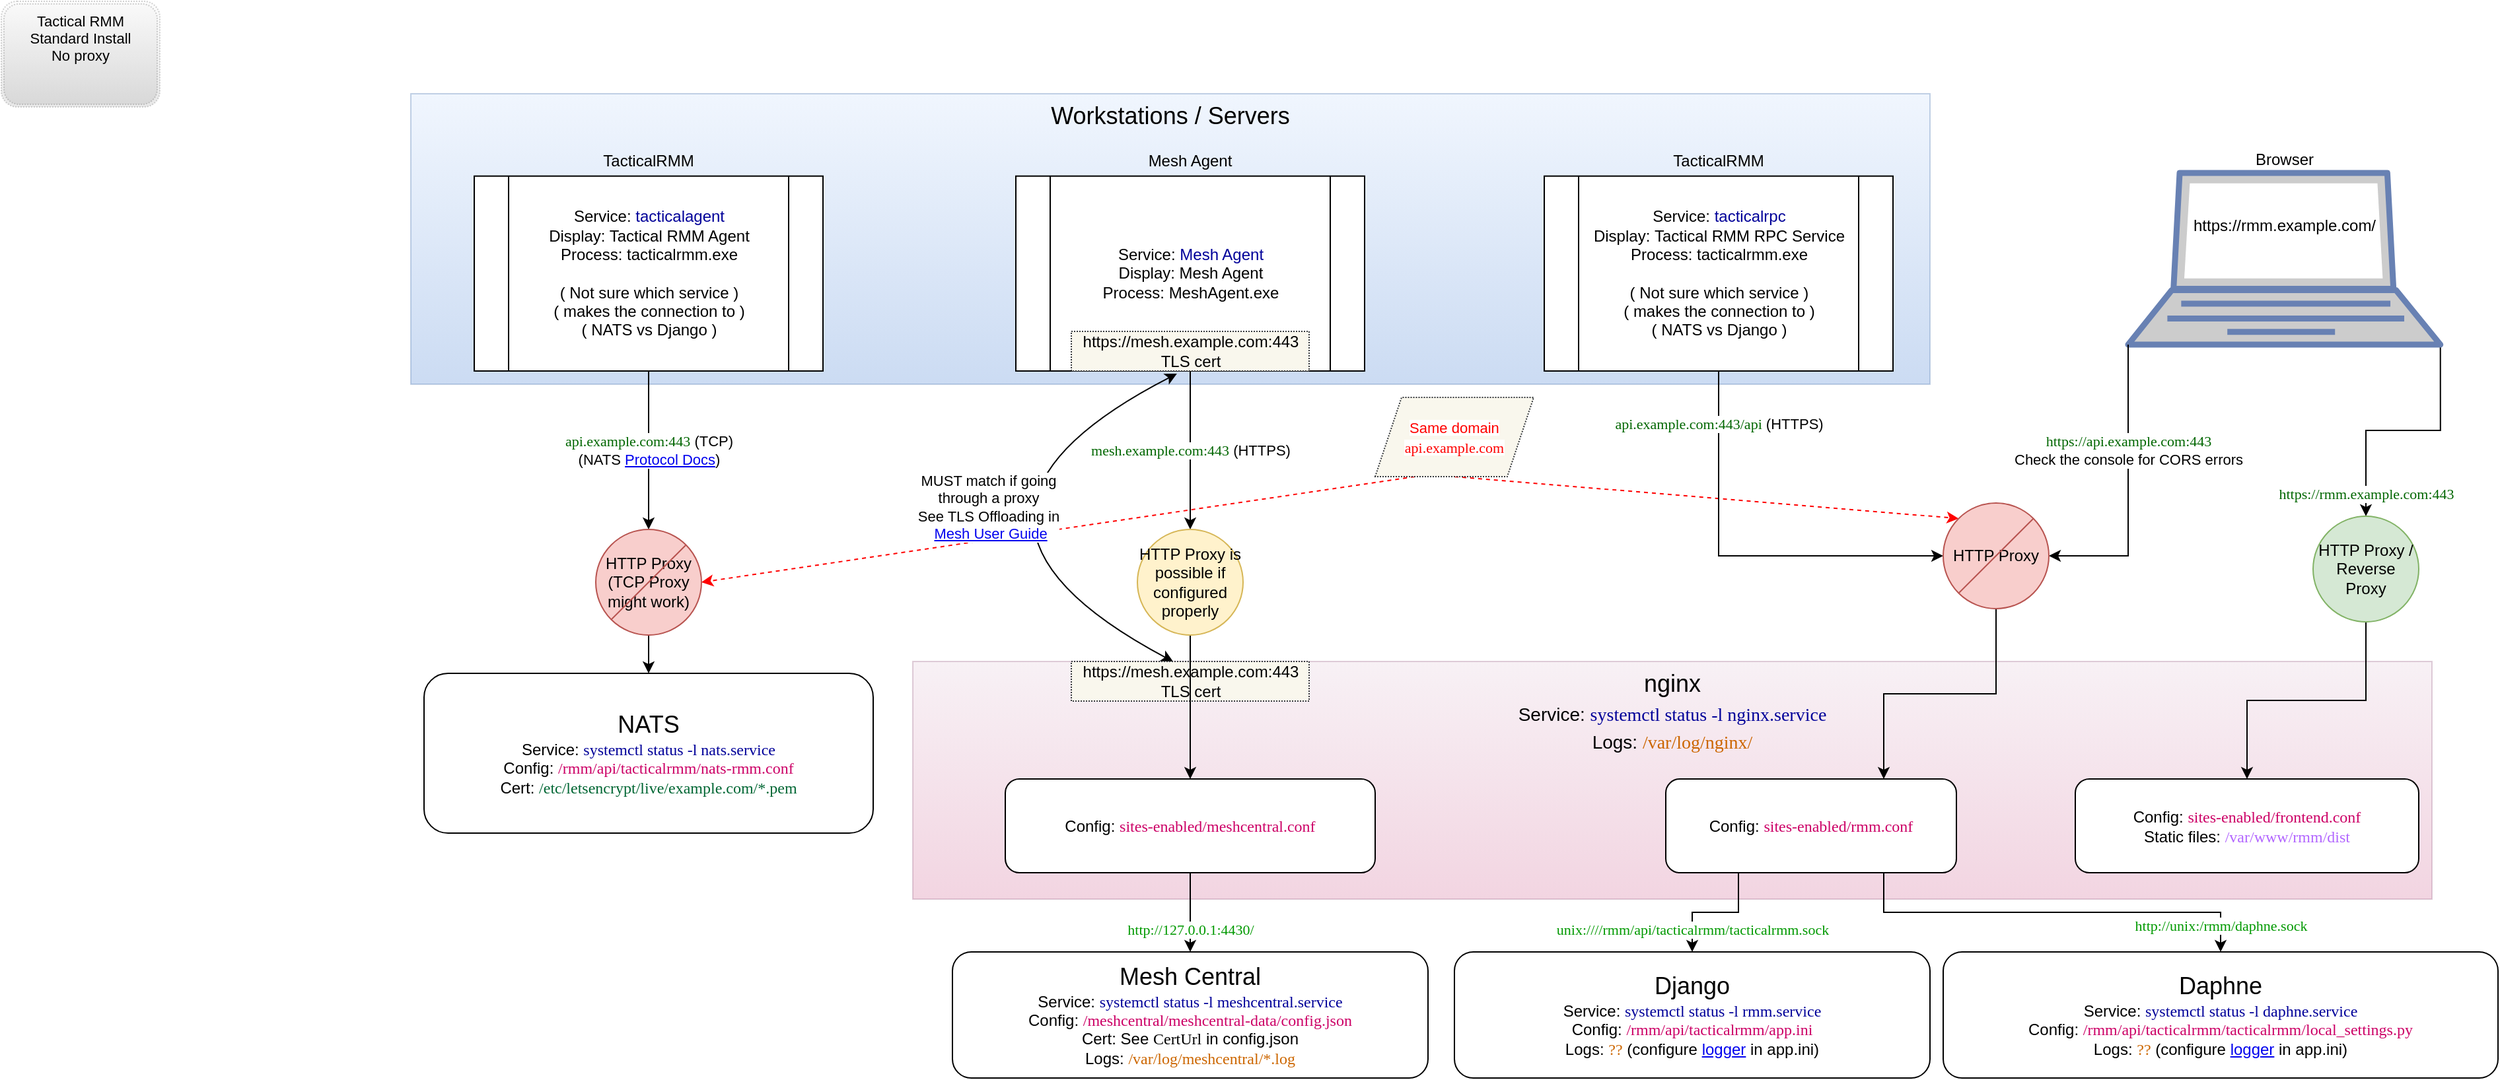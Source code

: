 <mxfile compressed="true" version="23.1.4" type="device"><diagram name="Page-1" id="d66fe2ae-3e9f-cf2f-6d29-e24063ad5d60"><mxGraphModel dx="3175" dy="639" grid="1" gridSize="10" guides="1" tooltips="1" connect="1" arrows="1" fold="1" page="1" pageScale="1" pageWidth="1100" pageHeight="850" background="none" math="0" shadow="0"><root><mxCell id="0"/><mxCell id="1" parent="0"/><mxCell id="UwL5glUZy5ZhumEicDV_-10" value="Workstations / Servers&lt;font style=&quot;font-size: 14px&quot;&gt;&lt;br&gt;&lt;/font&gt;" style="rounded=0;whiteSpace=wrap;html=1;fontSize=18;fillColor=#dae8fc;gradientColor=#7ea6e0;strokeColor=#6c8ebf;horizontal=1;verticalAlign=top;opacity=40;" parent="1" vertex="1"><mxGeometry x="-1880" y="80" width="1150" height="220" as="geometry"/></mxCell><mxCell id="ZKiDF-fkHTUO8mECEOT_-68" value="" style="endArrow=classic;html=1;shadow=0;dashed=1;startSize=6;endSize=6;strokeWidth=1;fillColor=none;exitX=0.25;exitY=1;exitDx=0;exitDy=0;entryX=1;entryY=0.5;entryDx=0;entryDy=0;strokeColor=#FF0000;" parent="1" source="ZKiDF-fkHTUO8mECEOT_-71" target="ZKiDF-fkHTUO8mECEOT_-49" edge="1"><mxGeometry width="50" height="50" relative="1" as="geometry"><mxPoint x="-740" y="310" as="sourcePoint"/><mxPoint x="-1240" y="340" as="targetPoint"/></mxGeometry></mxCell><mxCell id="ZKiDF-fkHTUO8mECEOT_-66" value="" style="endArrow=classic;html=1;shadow=0;dashed=1;startSize=6;endSize=6;strokeWidth=1;fillColor=none;entryX=0;entryY=0;entryDx=0;entryDy=0;exitX=0.5;exitY=1;exitDx=0;exitDy=0;strokeColor=#FF0000;" parent="1" source="ZKiDF-fkHTUO8mECEOT_-71" target="ZKiDF-fkHTUO8mECEOT_-64" edge="1"><mxGeometry width="50" height="50" relative="1" as="geometry"><mxPoint x="-697.3" y="280.84" as="sourcePoint"/><mxPoint x="-720" y="320" as="targetPoint"/></mxGeometry></mxCell><mxCell id="UwL5glUZy5ZhumEicDV_-7" value="nginx&lt;br&gt;&lt;font style=&quot;font-size: 14px&quot;&gt;Service: &lt;font color=&quot;#000099&quot;&gt;&lt;font face=&quot;Source Code Pro&quot; data-font-src=&quot;https://fonts.googleapis.com/css?family=Source+Code+Pro&quot;&gt;systemctl &lt;/font&gt;&lt;font face=&quot;Source Code Pro&quot; data-font-src=&quot;https://fonts.googleapis.com/css?family=Source+Code+Pro&quot;&gt;status&lt;/font&gt;&lt;font face=&quot;Source Code Pro&quot; data-font-src=&quot;https://fonts.googleapis.com/css?family=Source+Code+Pro&quot;&gt; -l nginx.service&lt;/font&gt;&lt;/font&gt;&lt;br&gt;Logs: &lt;font color=&quot;#cc6600&quot; face=&quot;Source Code Pro&quot; data-font-src=&quot;https://fonts.googleapis.com/css?family=Source+Code+Pro&quot;&gt;/var/log/nginx/&lt;/font&gt;&lt;br&gt;&lt;/font&gt;" style="rounded=0;whiteSpace=wrap;html=1;fontSize=18;fillColor=#e6d0de;strokeColor=#996185;horizontal=1;verticalAlign=top;opacity=30;gradientColor=#d5739d;" parent="1" vertex="1"><mxGeometry x="-1500" y="510" width="1150" height="180" as="geometry"/></mxCell><mxCell id="ZKiDF-fkHTUO8mECEOT_-6" value="&lt;span style=&quot;font-size: 11px ; font-style: normal ; font-weight: 400 ; letter-spacing: normal ; text-align: center ; text-indent: 0px ; text-transform: none ; word-spacing: 0px ; background-color: rgb(255 , 255 , 255) ; display: inline ; float: none&quot;&gt;&lt;font face=&quot;Source Code Pro&quot; data-font-src=&quot;https://fonts.googleapis.com/css?family=Source+Code+Pro&quot; color=&quot;#006600&quot;&gt;mesh.example.com:443&lt;/font&gt;&lt;/span&gt;&lt;span style=&quot;color: rgb(0 , 0 , 0) ; font-family: &amp;#34;helvetica&amp;#34; ; font-size: 11px ; font-style: normal ; font-weight: 400 ; letter-spacing: normal ; text-align: center ; text-indent: 0px ; text-transform: none ; word-spacing: 0px ; background-color: rgb(255 , 255 , 255) ; display: inline ; float: none&quot;&gt; (HTTPS)&lt;/span&gt;" style="edgeStyle=orthogonalEdgeStyle;rounded=0;orthogonalLoop=1;jettySize=auto;html=1;entryX=0.5;entryY=0;entryDx=0;entryDy=0;exitX=0.5;exitY=1;exitDx=0;exitDy=0;" parent="1" source="ZKiDF-fkHTUO8mECEOT_-11" target="ZKiDF-fkHTUO8mECEOT_-87" edge="1"><mxGeometry relative="1" as="geometry"><mxPoint x="-1290" y="310" as="sourcePoint"/><mxPoint x="-1290" y="400" as="targetPoint"/></mxGeometry></mxCell><mxCell id="ZKiDF-fkHTUO8mECEOT_-13" value="&lt;font face=&quot;Source Code Pro&quot; data-font-src=&quot;https://fonts.googleapis.com/css?family=Source+Code+Pro&quot; color=&quot;#006600&quot;&gt;api.example.com:443&lt;/font&gt; (TCP)&lt;br&gt;(NATS&amp;nbsp;&lt;a href=&quot;https://docs.nats.io/nats-protocol/nats-protocol&quot;&gt;Protocol Docs&lt;/a&gt;)" style="edgeStyle=orthogonalEdgeStyle;rounded=0;orthogonalLoop=1;jettySize=auto;html=1;exitX=0.5;exitY=1;exitDx=0;exitDy=0;entryX=0.5;entryY=0;entryDx=0;entryDy=0;" parent="1" source="ZKiDF-fkHTUO8mECEOT_-12" target="ZKiDF-fkHTUO8mECEOT_-49" edge="1"><mxGeometry relative="1" as="geometry"/></mxCell><mxCell id="ZKiDF-fkHTUO8mECEOT_-18" value="&lt;font style=&quot;font-size: 18px&quot;&gt;NATS&lt;/font&gt;&lt;br&gt;Service:&amp;nbsp;&lt;font color=&quot;#000099&quot; face=&quot;Source Code Pro&quot; data-font-src=&quot;https://fonts.googleapis.com/css?family=Source+Code+Pro&quot;&gt;systemctl &lt;/font&gt;&lt;font face=&quot;Source Code Pro&quot; data-font-src=&quot;https://fonts.googleapis.com/css?family=Source+Code+Pro&quot; color=&quot;#000099&quot;&gt;status&lt;/font&gt;&lt;font color=&quot;#000099&quot; face=&quot;Source Code Pro&quot; data-font-src=&quot;https://fonts.googleapis.com/css?family=Source+Code+Pro&quot;&gt; -l nats.service&lt;/font&gt;&lt;br&gt;Config:&amp;nbsp;&lt;font color=&quot;#cc0066&quot; face=&quot;Source Code Pro&quot; data-font-src=&quot;https://fonts.googleapis.com/css?family=Source+Code+Pro&quot;&gt;/rmm/api/tacticalrmm/nats-rmm.conf&lt;/font&gt;&lt;br&gt;Cert: &lt;font color=&quot;#006633&quot; face=&quot;Source Code Pro&quot; data-font-src=&quot;https://fonts.googleapis.com/css?family=Source+Code+Pro&quot;&gt;/etc/letsencrypt/live/example.com/*.pem&lt;/font&gt;" style="rounded=1;whiteSpace=wrap;html=1;" parent="1" vertex="1"><mxGeometry x="-1870" y="519" width="340" height="121" as="geometry"/></mxCell><mxCell id="ZKiDF-fkHTUO8mECEOT_-19" value="" style="group" parent="1" vertex="1" connectable="0"><mxGeometry x="-1832" y="120" width="264" height="170" as="geometry"/></mxCell><mxCell id="ZKiDF-fkHTUO8mECEOT_-12" value="Service:&amp;nbsp;&lt;font color=&quot;#000099&quot;&gt;tacticalagent&lt;/font&gt;&lt;br&gt;Display: Tactical RMM Agent&lt;br&gt;Process: tacticalrmm.exe&lt;br&gt;&lt;br&gt;( Not sure which service )&lt;br&gt;( makes the connection to )&lt;br&gt;( NATS vs Django )" style="shape=process;whiteSpace=wrap;html=1;backgroundOutline=1;" parent="ZKiDF-fkHTUO8mECEOT_-19" vertex="1"><mxGeometry y="22.368" width="264" height="147.632" as="geometry"/></mxCell><mxCell id="ZKiDF-fkHTUO8mECEOT_-16" value="TacticalRMM" style="text;html=1;strokeColor=none;fillColor=none;align=center;verticalAlign=middle;whiteSpace=wrap;rounded=0;" parent="ZKiDF-fkHTUO8mECEOT_-19" vertex="1"><mxGeometry x="94" width="76" height="22.368" as="geometry"/></mxCell><mxCell id="ZKiDF-fkHTUO8mECEOT_-20" value="" style="group" parent="1" vertex="1" connectable="0"><mxGeometry x="-1422" y="120" width="264" height="170" as="geometry"/></mxCell><mxCell id="ZKiDF-fkHTUO8mECEOT_-11" value="Service:&amp;nbsp;&lt;font color=&quot;#000099&quot;&gt;Mesh Agent&lt;/font&gt;&lt;br&gt;Display: Mesh Agent&lt;br&gt;Process: MeshAgent.exe" style="shape=process;whiteSpace=wrap;html=1;backgroundOutline=1;" parent="ZKiDF-fkHTUO8mECEOT_-20" vertex="1"><mxGeometry y="22.368" width="264" height="147.632" as="geometry"/></mxCell><mxCell id="ZKiDF-fkHTUO8mECEOT_-17" value="Mesh Agent" style="text;html=1;strokeColor=none;fillColor=none;align=center;verticalAlign=middle;whiteSpace=wrap;rounded=0;" parent="ZKiDF-fkHTUO8mECEOT_-20" vertex="1"><mxGeometry x="92" width="80" height="22.368" as="geometry"/></mxCell><mxCell id="ZKiDF-fkHTUO8mECEOT_-31" value="https://mesh.example.com:443&lt;br&gt;TLS cert" style="text;html=1;align=center;verticalAlign=middle;resizable=0;points=[];autosize=1;dashed=1;dashPattern=1 1;strokeColor=#36393d;fillColor=#f9f7ed;" parent="ZKiDF-fkHTUO8mECEOT_-20" vertex="1"><mxGeometry x="42" y="140" width="180" height="30" as="geometry"/></mxCell><mxCell id="ZKiDF-fkHTUO8mECEOT_-23" value="&lt;font color=&quot;#006600&quot; face=&quot;Source Code Pro&quot; data-font-src=&quot;https://fonts.googleapis.com/css?family=Source+Code+Pro&quot;&gt;api.example.com:443/api&lt;/font&gt; (HTTPS)" style="edgeStyle=orthogonalEdgeStyle;rounded=0;orthogonalLoop=1;jettySize=auto;html=1;exitX=0.5;exitY=1;exitDx=0;exitDy=0;entryX=0;entryY=0.5;entryDx=0;entryDy=0;" parent="1" source="ZKiDF-fkHTUO8mECEOT_-26" target="ZKiDF-fkHTUO8mECEOT_-64" edge="1"><mxGeometry x="-0.742" relative="1" as="geometry"><mxPoint as="offset"/></mxGeometry></mxCell><mxCell id="ZKiDF-fkHTUO8mECEOT_-25" value="" style="group" parent="1" vertex="1" connectable="0"><mxGeometry x="-1022" y="120" width="264" height="170" as="geometry"/></mxCell><mxCell id="ZKiDF-fkHTUO8mECEOT_-26" value="Service:&amp;nbsp;&lt;font color=&quot;#000099&quot;&gt;tacticalrpc&lt;/font&gt;&lt;br&gt;Display:&amp;nbsp;Tactical RMM RPC Service&lt;br&gt;Process: tacticalrmm.exe&lt;br&gt;&lt;br&gt;( Not sure which service )&lt;br&gt;( makes the connection to )&lt;br&gt;( NATS vs Django )" style="shape=process;whiteSpace=wrap;html=1;backgroundOutline=1;" parent="ZKiDF-fkHTUO8mECEOT_-25" vertex="1"><mxGeometry y="22.368" width="264" height="147.632" as="geometry"/></mxCell><mxCell id="ZKiDF-fkHTUO8mECEOT_-27" value="TacticalRMM" style="text;html=1;strokeColor=none;fillColor=none;align=center;verticalAlign=middle;whiteSpace=wrap;rounded=0;" parent="ZKiDF-fkHTUO8mECEOT_-25" vertex="1"><mxGeometry x="94" width="76" height="22.368" as="geometry"/></mxCell><mxCell id="ZKiDF-fkHTUO8mECEOT_-29" value="" style="curved=1;endArrow=classic;html=1;startArrow=classic;startFill=1;entryX=0.444;entryY=1.067;entryDx=0;entryDy=0;exitX=0.428;exitY=0;exitDx=0;exitDy=0;strokeWidth=1;shadow=0;sketch=0;endSize=6;startSize=6;exitPerimeter=0;entryPerimeter=0;" parent="1" source="ZKiDF-fkHTUO8mECEOT_-32" target="ZKiDF-fkHTUO8mECEOT_-31" edge="1"><mxGeometry width="50" height="50" relative="1" as="geometry"><mxPoint x="-1510" y="410" as="sourcePoint"/><mxPoint x="-1460" y="360" as="targetPoint"/><Array as="points"><mxPoint x="-1510" y="400"/></Array></mxGeometry></mxCell><mxCell id="ZKiDF-fkHTUO8mECEOT_-33" value="MUST match if going&lt;br&gt;through a proxy&lt;br&gt;See TLS Offloading in&lt;br&gt;&amp;nbsp;&lt;a href=&quot;https://info.meshcentral.com/downloads/MeshCentral2/MeshCentral2UserGuide.pdf&quot;&gt;Mesh User Guide&lt;/a&gt;" style="edgeLabel;html=1;align=center;verticalAlign=middle;resizable=0;points=[];" parent="ZKiDF-fkHTUO8mECEOT_-29" vertex="1" connectable="0"><mxGeometry x="0.265" y="-24" relative="1" as="geometry"><mxPoint as="offset"/></mxGeometry></mxCell><mxCell id="ZKiDF-fkHTUO8mECEOT_-32" value="https://mesh.example.com:443&lt;br&gt;TLS cert" style="text;html=1;align=center;verticalAlign=middle;resizable=0;points=[];autosize=1;strokeColor=#36393d;dashed=1;dashPattern=1 1;fillColor=#f9f7ed;" parent="1" vertex="1"><mxGeometry x="-1380" y="510" width="180" height="30" as="geometry"/></mxCell><mxCell id="ZKiDF-fkHTUO8mECEOT_-34" value="&lt;font face=&quot;Source Code Pro&quot; data-font-src=&quot;https://fonts.googleapis.com/css?family=Source+Code+Pro&quot; color=&quot;#006600&quot;&gt;https://rmm.example.com:443&lt;/font&gt;" style="edgeStyle=orthogonalEdgeStyle;rounded=0;orthogonalLoop=1;jettySize=auto;html=1;entryX=0.5;entryY=0;entryDx=0;entryDy=0;exitX=1;exitY=1;exitDx=0;exitDy=0;exitPerimeter=0;verticalAlign=top;" parent="1" source="ZKiDF-fkHTUO8mECEOT_-40" target="ZKiDF-fkHTUO8mECEOT_-80" edge="1"><mxGeometry x="0.678" relative="1" as="geometry"><mxPoint x="-590" y="320" as="sourcePoint"/><mxPoint as="offset"/></mxGeometry></mxCell><mxCell id="ZKiDF-fkHTUO8mECEOT_-42" value="" style="group" parent="1" vertex="1" connectable="0"><mxGeometry x="-580" y="120" width="236.36" height="150" as="geometry"/></mxCell><mxCell id="ZKiDF-fkHTUO8mECEOT_-40" value="" style="fontColor=#0066CC;verticalAlign=top;verticalLabelPosition=bottom;labelPosition=center;align=center;html=1;outlineConnect=0;fillColor=#CCCCCC;strokeColor=#6881B3;gradientColor=none;gradientDirection=north;strokeWidth=2;shape=mxgraph.networks.laptop;" parent="ZKiDF-fkHTUO8mECEOT_-42" vertex="1"><mxGeometry y="20" width="236.36" height="130" as="geometry"/></mxCell><mxCell id="ZKiDF-fkHTUO8mECEOT_-41" value="Browser" style="text;html=1;align=center;verticalAlign=middle;resizable=0;points=[];autosize=1;strokeColor=none;" parent="ZKiDF-fkHTUO8mECEOT_-42" vertex="1"><mxGeometry x="88.18" width="60" height="20" as="geometry"/></mxCell><mxCell id="ZKiDF-fkHTUO8mECEOT_-43" value="https://rmm.example.com/&lt;br&gt;" style="text;html=1;align=center;verticalAlign=middle;resizable=0;points=[];autosize=1;strokeColor=none;" parent="ZKiDF-fkHTUO8mECEOT_-42" vertex="1"><mxGeometry x="43.18" y="50" width="150" height="20" as="geometry"/></mxCell><mxCell id="ZKiDF-fkHTUO8mECEOT_-45" value="&lt;font color=&quot;#006600&quot; face=&quot;Source Code Pro&quot; data-font-src=&quot;https://fonts.googleapis.com/css?family=Source+Code+Pro&quot;&gt;https://api.example.com:443&lt;/font&gt;&lt;br&gt;Check the console for CORS errors" style="edgeStyle=orthogonalEdgeStyle;rounded=0;sketch=0;orthogonalLoop=1;jettySize=auto;html=1;entryX=1;entryY=0.5;entryDx=0;entryDy=0;shadow=0;startArrow=none;startFill=0;startSize=6;endSize=6;strokeWidth=1;fillColor=none;exitX=0;exitY=1;exitDx=0;exitDy=0;exitPerimeter=0;" parent="1" source="ZKiDF-fkHTUO8mECEOT_-40" target="ZKiDF-fkHTUO8mECEOT_-64" edge="1"><mxGeometry x="-0.273" relative="1" as="geometry"><mxPoint x="-530" y="400" as="targetPoint"/><mxPoint as="offset"/></mxGeometry></mxCell><mxCell id="ZKiDF-fkHTUO8mECEOT_-48" value="&lt;font face=&quot;Source Code Pro&quot; data-font-src=&quot;https://fonts.googleapis.com/css?family=Source+Code+Pro&quot; color=&quot;#009900&quot;&gt;unix:////rmm/api/tacticalrmm/tacticalrmm.sock&lt;/font&gt;" style="edgeStyle=orthogonalEdgeStyle;rounded=0;sketch=0;orthogonalLoop=1;jettySize=auto;html=1;shadow=0;startArrow=none;startFill=0;startSize=6;endSize=6;strokeWidth=1;fillColor=none;verticalAlign=top;entryX=0.5;entryY=0;entryDx=0;entryDy=0;exitX=0.25;exitY=1;exitDx=0;exitDy=0;" parent="1" source="ZKiDF-fkHTUO8mECEOT_-46" target="ZKiDF-fkHTUO8mECEOT_-47" edge="1"><mxGeometry x="0.369" relative="1" as="geometry"><mxPoint x="-450" y="790" as="targetPoint"/><mxPoint as="offset"/></mxGeometry></mxCell><mxCell id="ZKiDF-fkHTUO8mECEOT_-47" value="&lt;font style=&quot;font-size: 18px&quot;&gt;Django&lt;/font&gt;&lt;br&gt;Service: &lt;font data-font-src=&quot;https://fonts.googleapis.com/css?family=Source+Code+Pro&quot;&gt;&lt;font color=&quot;#000099&quot; style=&quot;font-family: &amp;#34;source code pro&amp;#34;&quot;&gt;systemctl status -l rmm.service&lt;/font&gt;&lt;br&gt;Config: &lt;font color=&quot;#cc0066&quot; face=&quot;Source Code Pro&quot; data-font-src=&quot;https://fonts.googleapis.com/css?family=Source+Code+Pro&quot;&gt;/rmm/api/tacticalrmm/app.ini&lt;/font&gt;&lt;br&gt;Logs: &lt;font face=&quot;Source Code Pro&quot; data-font-src=&quot;https://fonts.googleapis.com/css?family=Source+Code+Pro&quot; color=&quot;#cc6600&quot;&gt;??&lt;/font&gt;&lt;font data-font-src=&quot;https://fonts.googleapis.com/css?family=Source+Code+Pro&quot;&gt; (configure &lt;a href=&quot;https://uwsgi-docs.readthedocs.io/en/latest/Options.html#logger&quot;&gt;logger&lt;/a&gt; in app.ini)&lt;/font&gt;&lt;br&gt;&lt;/font&gt;" style="whiteSpace=wrap;html=1;rounded=1;" parent="1" vertex="1"><mxGeometry x="-1090" y="730" width="360" height="95.5" as="geometry"/></mxCell><mxCell id="ZKiDF-fkHTUO8mECEOT_-71" value="&lt;span style=&quot;color: rgb(255 , 0 , 0) ; font-size: 11px ; background-color: rgb(255 , 255 , 255)&quot;&gt;Same domain&lt;/span&gt;&lt;br style=&quot;color: rgb(255 , 0 , 0) ; font-size: 11px ; background-color: rgb(255 , 255 , 255)&quot;&gt;&lt;span style=&quot;color: rgb(255 , 0 , 0) ; font-size: 11px ; background-color: rgb(255 , 255 , 255)&quot;&gt;&lt;font face=&quot;Source Code Pro&quot; data-font-src=&quot;https://fonts.googleapis.com/css?family=Source+Code+Pro&quot;&gt;api.example.com&lt;/font&gt;&lt;/span&gt;" style="shape=parallelogram;perimeter=parallelogramPerimeter;whiteSpace=wrap;html=1;fixedSize=1;dashed=1;dashPattern=1 1;fillColor=#f9f7ed;strokeColor=#36393d;" parent="1" vertex="1"><mxGeometry x="-1150" y="310" width="120" height="60" as="geometry"/></mxCell><mxCell id="ZKiDF-fkHTUO8mECEOT_-76" style="edgeStyle=orthogonalEdgeStyle;rounded=0;sketch=0;orthogonalLoop=1;jettySize=auto;html=1;entryX=0.75;entryY=0;entryDx=0;entryDy=0;shadow=0;startArrow=none;startFill=0;startSize=6;endSize=6;strokeColor=#000000;strokeWidth=1;fillColor=none;" parent="1" source="ZKiDF-fkHTUO8mECEOT_-64" target="ZKiDF-fkHTUO8mECEOT_-46" edge="1"><mxGeometry relative="1" as="geometry"><mxPoint x="-890.0" y="599" as="targetPoint"/></mxGeometry></mxCell><mxCell id="ZKiDF-fkHTUO8mECEOT_-77" style="edgeStyle=orthogonalEdgeStyle;rounded=0;sketch=0;orthogonalLoop=1;jettySize=auto;html=1;entryX=0.5;entryY=0;entryDx=0;entryDy=0;shadow=0;startArrow=none;startFill=0;startSize=6;endSize=6;strokeColor=#000000;strokeWidth=1;fillColor=none;" parent="1" source="ZKiDF-fkHTUO8mECEOT_-49" target="ZKiDF-fkHTUO8mECEOT_-18" edge="1"><mxGeometry relative="1" as="geometry"/></mxCell><mxCell id="ZKiDF-fkHTUO8mECEOT_-82" style="edgeStyle=orthogonalEdgeStyle;rounded=0;sketch=0;orthogonalLoop=1;jettySize=auto;html=1;exitX=0.5;exitY=1;exitDx=0;exitDy=0;entryX=0.5;entryY=0;entryDx=0;entryDy=0;shadow=0;startArrow=none;startFill=0;startSize=6;endSize=6;strokeColor=#000000;strokeWidth=1;fillColor=none;" parent="1" source="ZKiDF-fkHTUO8mECEOT_-80" target="ZKiDF-fkHTUO8mECEOT_-35" edge="1"><mxGeometry relative="1" as="geometry"/></mxCell><mxCell id="ZKiDF-fkHTUO8mECEOT_-85" value="" style="group" parent="1" vertex="1" connectable="0"><mxGeometry x="-1740" y="410" width="80" height="80" as="geometry"/></mxCell><mxCell id="ZKiDF-fkHTUO8mECEOT_-49" value="&lt;span&gt;HTTP Proxy&lt;/span&gt;&lt;br&gt;&lt;span&gt;(TCP Proxy might work)&lt;/span&gt;" style="ellipse;whiteSpace=wrap;html=1;aspect=fixed;fillColor=#f8cecc;strokeColor=#b85450;" parent="ZKiDF-fkHTUO8mECEOT_-85" vertex="1"><mxGeometry width="80" height="80" as="geometry"/></mxCell><mxCell id="ZKiDF-fkHTUO8mECEOT_-50" value="" style="endArrow=none;html=1;shadow=0;startSize=6;endSize=6;strokeWidth=1;fillColor=#f8cecc;exitX=0;exitY=1;exitDx=0;exitDy=0;entryX=1;entryY=0;entryDx=0;entryDy=0;strokeColor=#b85450;" parent="ZKiDF-fkHTUO8mECEOT_-85" source="ZKiDF-fkHTUO8mECEOT_-49" target="ZKiDF-fkHTUO8mECEOT_-49" edge="1"><mxGeometry width="50" height="50" as="geometry"><mxPoint x="20" y="60" as="sourcePoint"/><mxPoint x="90" y="-10" as="targetPoint"/></mxGeometry></mxCell><mxCell id="ZKiDF-fkHTUO8mECEOT_-89" style="edgeStyle=orthogonalEdgeStyle;rounded=0;sketch=0;orthogonalLoop=1;jettySize=auto;html=1;entryX=0.5;entryY=0;entryDx=0;entryDy=0;shadow=0;startArrow=none;startFill=0;startSize=6;endSize=6;strokeColor=#000000;strokeWidth=1;fillColor=none;" parent="1" source="ZKiDF-fkHTUO8mECEOT_-87" target="ZKiDF-fkHTUO8mECEOT_-10" edge="1"><mxGeometry relative="1" as="geometry"/></mxCell><mxCell id="ZKiDF-fkHTUO8mECEOT_-87" value="HTTP Proxy is possible if configured properly" style="ellipse;whiteSpace=wrap;html=1;aspect=fixed;fillColor=#fff2cc;strokeColor=#d6b656;" parent="1" vertex="1"><mxGeometry x="-1330" y="410" width="80" height="80" as="geometry"/></mxCell><mxCell id="ZKiDF-fkHTUO8mECEOT_-80" value="HTTP Proxy /&lt;br&gt;Reverse Proxy" style="ellipse;whiteSpace=wrap;html=1;aspect=fixed;fillColor=#d5e8d4;strokeColor=#82b366;" parent="1" vertex="1"><mxGeometry x="-440" y="400" width="80" height="80" as="geometry"/></mxCell><mxCell id="UwL5glUZy5ZhumEicDV_-3" value="&lt;font style=&quot;font-size: 18px&quot;&gt;Mesh Central&lt;/font&gt;&lt;br&gt;Service: &lt;font face=&quot;Source Code Pro&quot; data-font-src=&quot;https://fonts.googleapis.com/css?family=Source+Code+Pro&quot; color=&quot;#000099&quot;&gt;systemctl status -l meshcentral.service&lt;/font&gt;&lt;br&gt;Config:&amp;nbsp;&lt;font color=&quot;#cc0066&quot; face=&quot;Source Code Pro&quot; data-font-src=&quot;https://fonts.googleapis.com/css?family=Source+Code+Pro&quot;&gt;/meshcentral/meshcentral-data/config.json&lt;/font&gt;&lt;br&gt;Cert: See&amp;nbsp;&lt;font face=&quot;Source Code Pro&quot; data-font-src=&quot;https://fonts.googleapis.com/css?family=Source+Code+Pro&quot;&gt;CertUrl&lt;/font&gt; in config.json&lt;br&gt;Logs:&amp;nbsp;&lt;font face=&quot;Source Code Pro&quot; data-font-src=&quot;https://fonts.googleapis.com/css?family=Source+Code+Pro&quot; color=&quot;#cc6600&quot;&gt;/var/log/meshcentral/*.log&lt;/font&gt;" style="rounded=1;whiteSpace=wrap;html=1;" parent="1" vertex="1"><mxGeometry x="-1470" y="730" width="360" height="95.5" as="geometry"/></mxCell><mxCell id="UwL5glUZy5ZhumEicDV_-6" value="&lt;font style=&quot;font-size: 11px&quot; face=&quot;Source Code Pro&quot; data-font-src=&quot;https://fonts.googleapis.com/css?family=Source+Code+Pro&quot; color=&quot;#009900&quot;&gt;http://127.0.0.1:4430/&lt;/font&gt;" style="edgeStyle=orthogonalEdgeStyle;rounded=0;orthogonalLoop=1;jettySize=auto;html=1;entryX=0.5;entryY=0;entryDx=0;entryDy=0;fontSize=11;verticalAlign=top;" parent="1" source="ZKiDF-fkHTUO8mECEOT_-10" target="UwL5glUZy5ZhumEicDV_-3" edge="1"><mxGeometry relative="1" as="geometry"/></mxCell><mxCell id="ZKiDF-fkHTUO8mECEOT_-10" value="Config: &lt;font color=&quot;#cc0066&quot; face=&quot;Source Code Pro&quot; data-font-src=&quot;https://fonts.googleapis.com/css?family=Source+Code+Pro&quot;&gt;sites-enabled/meshcentral.conf&lt;/font&gt;" style="rounded=1;whiteSpace=wrap;html=1;" parent="1" vertex="1"><mxGeometry x="-1430" y="599" width="280" height="71" as="geometry"/></mxCell><mxCell id="UwL5glUZy5ZhumEicDV_-12" value="&lt;font face=&quot;Source Code Pro&quot; data-font-src=&quot;https://fonts.googleapis.com/css?family=Source+Code+Pro&quot; color=&quot;#009900&quot;&gt;http://unix:/rmm/daphne.sock&lt;/font&gt;" style="edgeStyle=orthogonalEdgeStyle;rounded=0;orthogonalLoop=1;jettySize=auto;html=1;entryX=0.5;entryY=0;entryDx=0;entryDy=0;fontSize=11;verticalAlign=middle;exitX=0.75;exitY=1;exitDx=0;exitDy=0;" parent="1" source="ZKiDF-fkHTUO8mECEOT_-46" target="UwL5glUZy5ZhumEicDV_-11" edge="1"><mxGeometry x="0.869" relative="1" as="geometry"><mxPoint as="offset"/></mxGeometry></mxCell><mxCell id="ZKiDF-fkHTUO8mECEOT_-46" value="Config: &lt;font color=&quot;#cc0066&quot; face=&quot;Source Code Pro&quot; data-font-src=&quot;https://fonts.googleapis.com/css?family=Source+Code+Pro&quot;&gt;sites-enabled/rmm.conf&lt;/font&gt;" style="rounded=1;whiteSpace=wrap;html=1;" parent="1" vertex="1"><mxGeometry x="-930" y="599" width="220" height="71" as="geometry"/></mxCell><mxCell id="ZKiDF-fkHTUO8mECEOT_-35" value="Config: &lt;font color=&quot;#cc0066&quot; face=&quot;Source Code Pro&quot; data-font-src=&quot;https://fonts.googleapis.com/css?family=Source+Code+Pro&quot;&gt;sites-enabled/frontend.conf&lt;/font&gt;&lt;br&gt;Static files: &lt;font face=&quot;Source Code Pro&quot; data-font-src=&quot;https://fonts.googleapis.com/css?family=Source+Code+Pro&quot; color=&quot;#b266ff&quot;&gt;/var/www/rmm/dist&lt;/font&gt;" style="rounded=1;whiteSpace=wrap;html=1;" parent="1" vertex="1"><mxGeometry x="-620" y="599" width="260" height="71" as="geometry"/></mxCell><mxCell id="ZKiDF-fkHTUO8mECEOT_-64" value="HTTP Proxy" style="ellipse;whiteSpace=wrap;html=1;aspect=fixed;fillColor=#f8cecc;strokeColor=#b85450;" parent="1" vertex="1"><mxGeometry x="-720" y="390" width="80" height="80" as="geometry"/></mxCell><mxCell id="ZKiDF-fkHTUO8mECEOT_-65" value="" style="endArrow=none;html=1;shadow=0;startSize=6;endSize=6;strokeWidth=1;fillColor=#f8cecc;exitX=0;exitY=1;exitDx=0;exitDy=0;entryX=1;entryY=0;entryDx=0;entryDy=0;strokeColor=#b85450;" parent="1" source="ZKiDF-fkHTUO8mECEOT_-64" target="ZKiDF-fkHTUO8mECEOT_-64" edge="1"><mxGeometry x="-838" y="390" width="50" height="50" as="geometry"><mxPoint x="-818" y="450" as="sourcePoint"/><mxPoint x="-748" y="380" as="targetPoint"/></mxGeometry></mxCell><mxCell id="UwL5glUZy5ZhumEicDV_-11" value="&lt;font style=&quot;font-size: 18px&quot;&gt;Daphne&lt;/font&gt;&lt;br&gt;Service: &lt;font data-font-src=&quot;https://fonts.googleapis.com/css?family=Source+Code+Pro&quot;&gt;&lt;font color=&quot;#000099&quot; face=&quot;Source Code Pro&quot; data-font-src=&quot;https://fonts.googleapis.com/css?family=Source+Code+Pro&quot;&gt;systemctl status -l daphne.service&lt;/font&gt;&lt;br&gt;Config:&amp;nbsp;&lt;font face=&quot;Source Code Pro&quot; data-font-src=&quot;https://fonts.googleapis.com/css?family=Source+Code+Pro&quot; color=&quot;#cc0066&quot;&gt;/rmm/api/tacticalrmm/tacticalrmm/local_settings.py&lt;br&gt;&lt;/font&gt;Logs: &lt;font face=&quot;Source Code Pro&quot; data-font-src=&quot;https://fonts.googleapis.com/css?family=Source+Code+Pro&quot; color=&quot;#cc6600&quot;&gt;??&lt;/font&gt;&lt;font data-font-src=&quot;https://fonts.googleapis.com/css?family=Source+Code+Pro&quot;&gt;&amp;nbsp;(configure&amp;nbsp;&lt;a href=&quot;https://uwsgi-docs.readthedocs.io/en/latest/Options.html#logger&quot;&gt;logger&lt;/a&gt;&amp;nbsp;in app.ini)&lt;/font&gt;&lt;br&gt;&lt;/font&gt;" style="whiteSpace=wrap;html=1;rounded=1;" parent="1" vertex="1"><mxGeometry x="-720" y="730" width="420" height="95.5" as="geometry"/></mxCell><mxCell id="UwL5glUZy5ZhumEicDV_-16" value="Tactical RMM&lt;br&gt;Standard Install&lt;br&gt;No proxy" style="shape=ext;double=1;rounded=1;whiteSpace=wrap;html=1;dashed=1;dashPattern=1 1;fontSize=11;strokeColor=#666666;fillColor=#f5f5f5;gradientColor=#b3b3b3;verticalAlign=top;opacity=30;" parent="1" vertex="1"><mxGeometry x="-2190" y="10" width="120" height="80" as="geometry"/></mxCell></root></mxGraphModel></diagram></mxfile>
